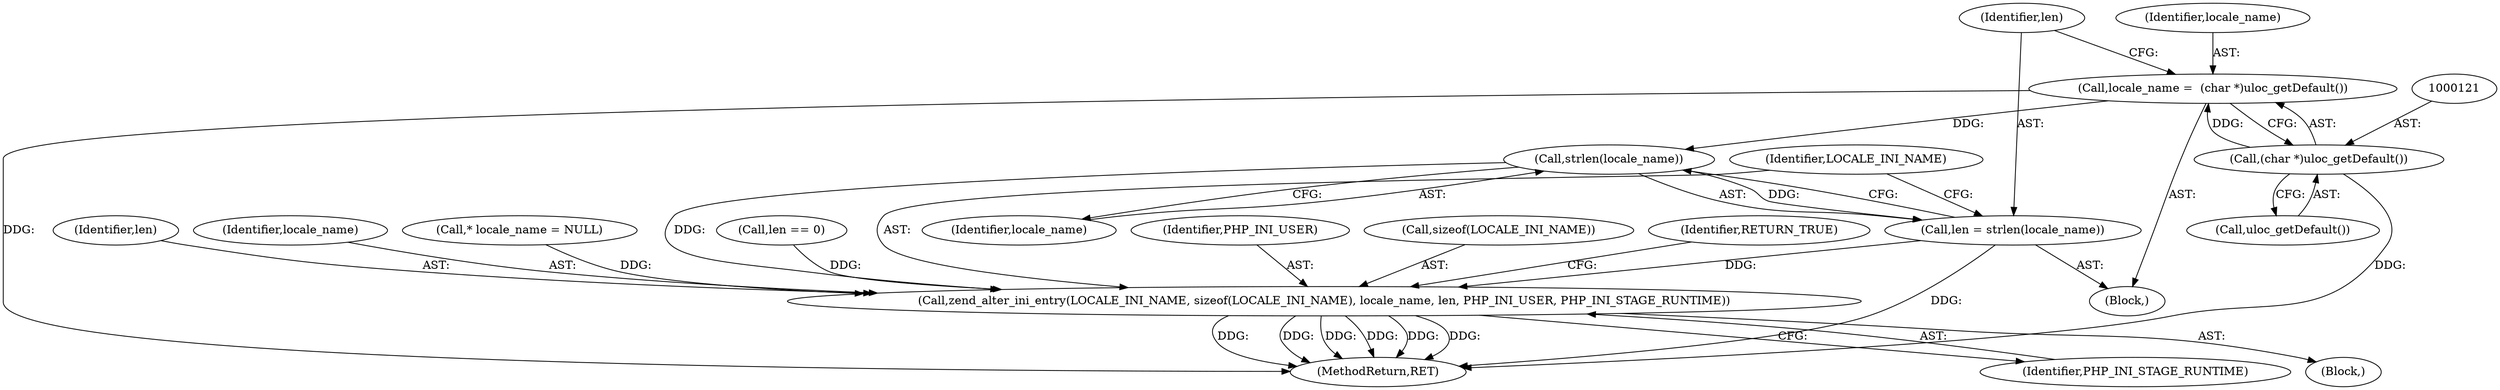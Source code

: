 digraph "1_php-src_97eff7eb57fc2320c267a949cffd622c38712484?w=1_13@API" {
"1000125" [label="(Call,strlen(locale_name))"];
"1000118" [label="(Call,locale_name =  (char *)uloc_getDefault())"];
"1000120" [label="(Call,(char *)uloc_getDefault())"];
"1000123" [label="(Call,len = strlen(locale_name))"];
"1000127" [label="(Call,zend_alter_ini_entry(LOCALE_INI_NAME, sizeof(LOCALE_INI_NAME), locale_name, len, PHP_INI_USER, PHP_INI_STAGE_RUNTIME))"];
"1000133" [label="(Identifier,PHP_INI_USER)"];
"1000124" [label="(Identifier,len)"];
"1000114" [label="(Call,len == 0)"];
"1000128" [label="(Identifier,LOCALE_INI_NAME)"];
"1000134" [label="(Identifier,PHP_INI_STAGE_RUNTIME)"];
"1000118" [label="(Call,locale_name =  (char *)uloc_getDefault())"];
"1000123" [label="(Call,len = strlen(locale_name))"];
"1000125" [label="(Call,strlen(locale_name))"];
"1000119" [label="(Identifier,locale_name)"];
"1000120" [label="(Call,(char *)uloc_getDefault())"];
"1000129" [label="(Call,sizeof(LOCALE_INI_NAME))"];
"1000127" [label="(Call,zend_alter_ini_entry(LOCALE_INI_NAME, sizeof(LOCALE_INI_NAME), locale_name, len, PHP_INI_USER, PHP_INI_STAGE_RUNTIME))"];
"1000126" [label="(Identifier,locale_name)"];
"1000117" [label="(Block,)"];
"1000135" [label="(Identifier,RETURN_TRUE)"];
"1000102" [label="(Block,)"];
"1000132" [label="(Identifier,len)"];
"1000122" [label="(Call,uloc_getDefault())"];
"1000131" [label="(Identifier,locale_name)"];
"1000104" [label="(Call,* locale_name = NULL)"];
"1000136" [label="(MethodReturn,RET)"];
"1000125" -> "1000123"  [label="AST: "];
"1000125" -> "1000126"  [label="CFG: "];
"1000126" -> "1000125"  [label="AST: "];
"1000123" -> "1000125"  [label="CFG: "];
"1000125" -> "1000123"  [label="DDG: "];
"1000118" -> "1000125"  [label="DDG: "];
"1000125" -> "1000127"  [label="DDG: "];
"1000118" -> "1000117"  [label="AST: "];
"1000118" -> "1000120"  [label="CFG: "];
"1000119" -> "1000118"  [label="AST: "];
"1000120" -> "1000118"  [label="AST: "];
"1000124" -> "1000118"  [label="CFG: "];
"1000118" -> "1000136"  [label="DDG: "];
"1000120" -> "1000118"  [label="DDG: "];
"1000120" -> "1000122"  [label="CFG: "];
"1000121" -> "1000120"  [label="AST: "];
"1000122" -> "1000120"  [label="AST: "];
"1000120" -> "1000136"  [label="DDG: "];
"1000123" -> "1000117"  [label="AST: "];
"1000124" -> "1000123"  [label="AST: "];
"1000128" -> "1000123"  [label="CFG: "];
"1000123" -> "1000136"  [label="DDG: "];
"1000123" -> "1000127"  [label="DDG: "];
"1000127" -> "1000102"  [label="AST: "];
"1000127" -> "1000134"  [label="CFG: "];
"1000128" -> "1000127"  [label="AST: "];
"1000129" -> "1000127"  [label="AST: "];
"1000131" -> "1000127"  [label="AST: "];
"1000132" -> "1000127"  [label="AST: "];
"1000133" -> "1000127"  [label="AST: "];
"1000134" -> "1000127"  [label="AST: "];
"1000135" -> "1000127"  [label="CFG: "];
"1000127" -> "1000136"  [label="DDG: "];
"1000127" -> "1000136"  [label="DDG: "];
"1000127" -> "1000136"  [label="DDG: "];
"1000127" -> "1000136"  [label="DDG: "];
"1000127" -> "1000136"  [label="DDG: "];
"1000127" -> "1000136"  [label="DDG: "];
"1000104" -> "1000127"  [label="DDG: "];
"1000114" -> "1000127"  [label="DDG: "];
}
